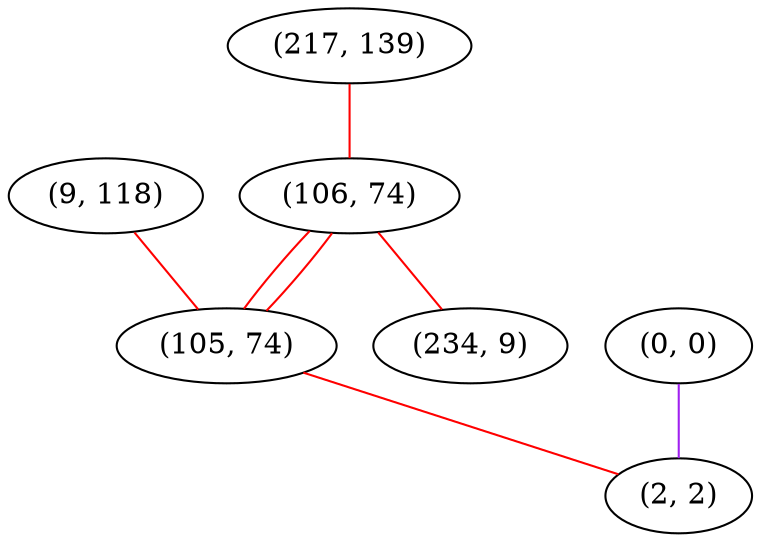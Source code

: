 graph "" {
"(217, 139)";
"(106, 74)";
"(9, 118)";
"(105, 74)";
"(0, 0)";
"(2, 2)";
"(234, 9)";
"(217, 139)" -- "(106, 74)"  [color=red, key=0, weight=1];
"(106, 74)" -- "(105, 74)"  [color=red, key=0, weight=1];
"(106, 74)" -- "(105, 74)"  [color=red, key=1, weight=1];
"(106, 74)" -- "(234, 9)"  [color=red, key=0, weight=1];
"(9, 118)" -- "(105, 74)"  [color=red, key=0, weight=1];
"(105, 74)" -- "(2, 2)"  [color=red, key=0, weight=1];
"(0, 0)" -- "(2, 2)"  [color=purple, key=0, weight=4];
}
